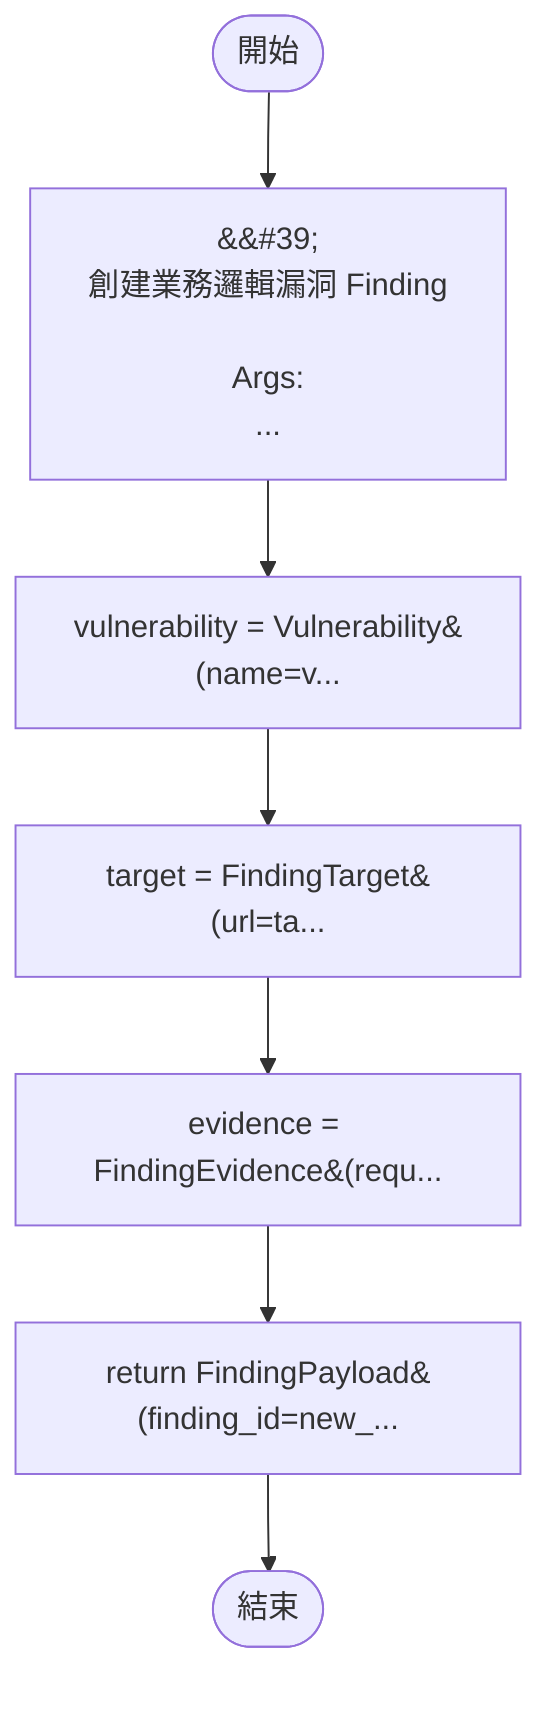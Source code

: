 flowchart TB
    n1([開始])
    n2([結束])
    n3[&amp;&#35;39;\n    創建業務邏輯漏洞 Finding\n\n    Args:\n       ...]
    n4[vulnerability = Vulnerability&#40;name=v...]
    n5[target = FindingTarget&#40;url=ta...]
    n6[evidence = FindingEvidence&#40;requ...]
    n7[return FindingPayload&#40;finding_id=new_...]
    n1 --> n3
    n3 --> n4
    n4 --> n5
    n5 --> n6
    n6 --> n7
    n7 --> n2